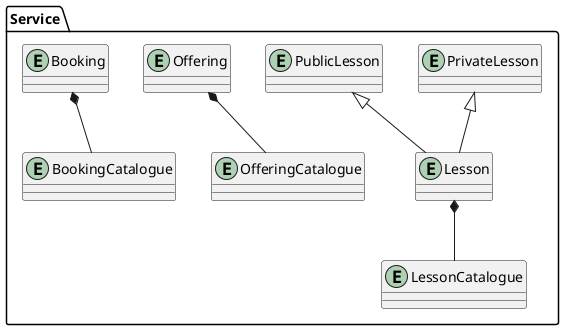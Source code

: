 @startuml

package "Service" {
    entity Lesson
    entity PrivateLesson
    entity PublicLesson
    entity Offering
    entity Booking
    entity LessonCatalogue
    entity OfferingCatalogue
    entity BookingCatalogue

    Lesson *-- LessonCatalogue
    Offering *-- OfferingCatalogue
    Booking *-- BookingCatalogue
    PrivateLesson <|-- Lesson
    PublicLesson <|-- Lesson
}

@enduml
